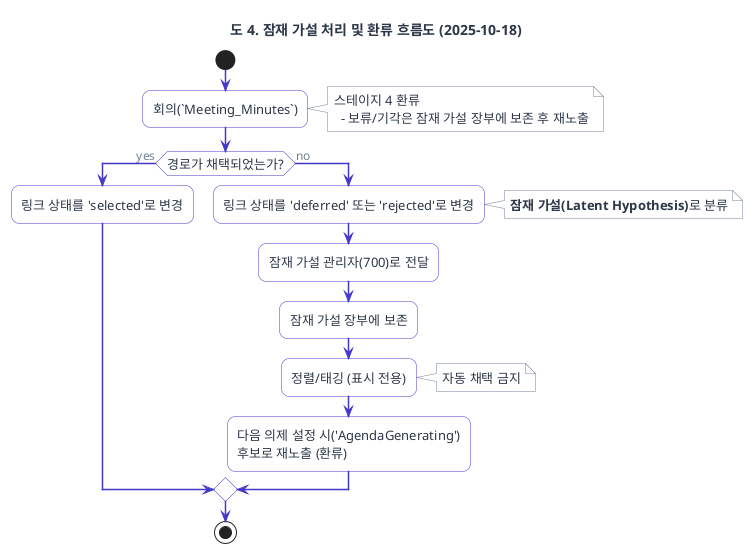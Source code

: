 @startuml

title 도 4. 잠재 가설 처리 및 환류 흐름도 (2025-10-18)

'================================================================
' Worflogy.com Website Theme for PlantUML
'================================================================

'// 1. 전역 스타일 (Global Style & Fonts) //
skinparam backgroundColor #ffffff
skinparam defaultFontName "Pretendard"
skinparam defaultFontSize 13
skinparam defaultFontColor #2D3748
skinparam shadowing false
skinparam roundCorner 16

'// 2. 화살표 및 연결선 스타일 (Arrow & Connector Style) //
skinparam ArrowColor #718096
skinparam ArrowThickness 1.5
skinparam ArrowFontColor #718096
skinparam ArrowFontSize 12
skinparam linetype ortho

'// 3. 기본 요소 스타일 (Standard Elements Style) //
skinparam card {
  BackgroundColor #ffffff
  BorderColor #718096
}
skinparam note {
  BackgroundColor #ffffff
  BorderColor #718096
  FontColor #2D3748
}
skinparam component {
  BackgroundColor #ffffff
  BorderColor #718096
}
skinparam package {
  BackgroundColor #ffffff
  BorderColor #718096
}
skinparam database {
  BackgroundColor #ffffff
  BorderColor #718096
}
' [추가] 파티션(Partition) 스타일 정의
skinparam partition {
  BackgroundColor #F4F6F8 ' 웹사이트의 연한 배경색으로 구분감 부여
  BorderColor #718096
  FontColor #2D3748
}

'// 4. 강조 요소 스타일 (Accent Elements Style) //
skinparam actor {
  BackgroundColor #4338CA
  BorderColor #4338CA
  FontColor #ffffff
}
skinparam participant {
  BackgroundColor #4338CA
  BorderColor #4338CA
  FontColor #ffffff
}
skinparam usecase {
  BackgroundColor #ffffff
  BorderColor #4338CA
  ArrowColor #4338CA
}
skinparam activity {
  BackgroundColor #ffffff
  BorderColor #4338CA
  FontColor #2D3748
}

'// 5. 클래스 다이어그램 스타일 (Class Diagram Style) //
skinparam class {
  BackgroundColor #ffffff
  BorderColor #718096 ' [수정] 테두리 색상 변경
  HeaderBackgroundColor #4338CA
  FontColor #ffffff
  AttributeFontColor #2D3748
  AttributeFontSize 12
}

'================================================================

start
:회의(`Meeting_Minutes`);
note right
스테이지 4 환류
  - 보류/기각은 잠재 가설 장부에 보존 후 재노출
end note
if (경로가 채택되었는가?) then (yes)
  :링크 상태를 'selected'로 변경;
else (no)
  :링크 상태를 'deferred' 또는 'rejected'로 변경;
  note right
  **잠재 가설(Latent Hypothesis)**로 분류
  end note
  :잠재 가설 관리자(700)로 전달;
  :잠재 가설 장부에 보존;
  :정렬/태깅 (표시 전용);
  note right
  자동 채택 금지
  end note
  :다음 의제 설정 시('AgendaGenerating')\n후보로 재노출 (환류);
endif
stop

@enduml
